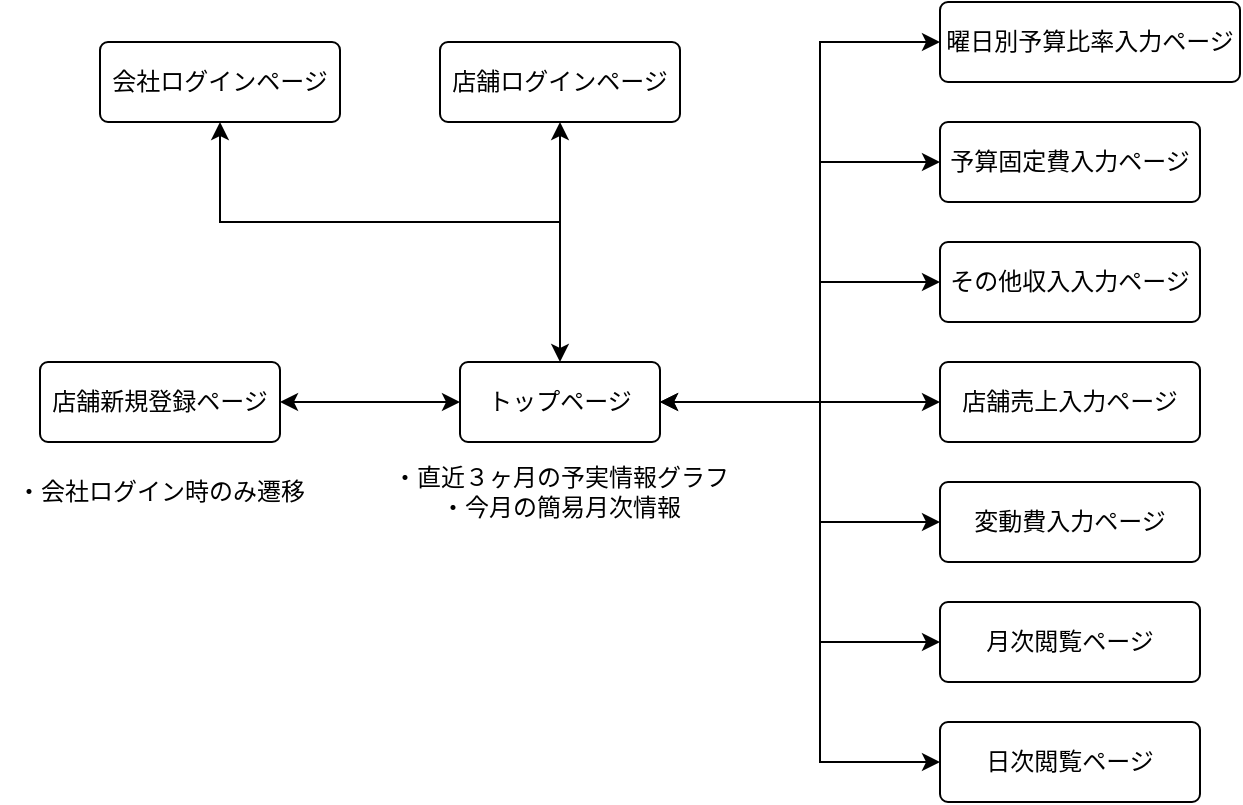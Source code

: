 <mxfile>
    <diagram id="5PzZoNoEkkq_noJI8aUy" name="ページ1">
        <mxGraphModel dx="1210" dy="736" grid="1" gridSize="10" guides="1" tooltips="1" connect="1" arrows="1" fold="1" page="1" pageScale="1" pageWidth="1169" pageHeight="827" math="0" shadow="0">
            <root>
                <mxCell id="0"/>
                <mxCell id="1" parent="0"/>
                <mxCell id="9" style="edgeStyle=none;html=1;exitX=0;exitY=0.5;exitDx=0;exitDy=0;entryX=1;entryY=0.5;entryDx=0;entryDy=0;endArrow=classic;endFill=1;startArrow=classic;startFill=1;" edge="1" parent="1" source="2" target="5">
                    <mxGeometry relative="1" as="geometry">
                        <Array as="points">
                            <mxPoint x="240" y="240"/>
                        </Array>
                    </mxGeometry>
                </mxCell>
                <mxCell id="11" style="edgeStyle=none;html=1;exitX=0.5;exitY=0;exitDx=0;exitDy=0;entryX=0.5;entryY=1;entryDx=0;entryDy=0;startArrow=classic;startFill=1;endArrow=classic;endFill=1;" edge="1" parent="1" source="2" target="4">
                    <mxGeometry relative="1" as="geometry"/>
                </mxCell>
                <mxCell id="13" style="edgeStyle=none;html=1;exitX=1;exitY=0.5;exitDx=0;exitDy=0;startArrow=classic;startFill=1;endArrow=classic;endFill=1;entryX=0;entryY=0.5;entryDx=0;entryDy=0;rounded=0;" edge="1" parent="1" source="2" target="12">
                    <mxGeometry relative="1" as="geometry">
                        <mxPoint x="460" y="80" as="targetPoint"/>
                        <Array as="points">
                            <mxPoint x="460" y="240"/>
                            <mxPoint x="460" y="120"/>
                        </Array>
                    </mxGeometry>
                </mxCell>
                <mxCell id="2" value="トップページ" style="rounded=1;arcSize=10;whiteSpace=wrap;html=1;align=center;" parent="1" vertex="1">
                    <mxGeometry x="280" y="220" width="100" height="40" as="geometry"/>
                </mxCell>
                <mxCell id="3" value="・直近３ヶ月の予実情報グラフ&lt;br&gt;・今月の簡易月次情報　　　　" style="text;html=1;align=center;verticalAlign=middle;resizable=0;points=[];autosize=1;strokeColor=none;" vertex="1" parent="1">
                    <mxGeometry x="240" y="270" width="180" height="30" as="geometry"/>
                </mxCell>
                <mxCell id="4" value="店舗ログインページ" style="rounded=1;arcSize=10;whiteSpace=wrap;html=1;align=center;" vertex="1" parent="1">
                    <mxGeometry x="270" y="60" width="120" height="40" as="geometry"/>
                </mxCell>
                <mxCell id="5" value="店舗新規登録ページ" style="rounded=1;arcSize=10;whiteSpace=wrap;html=1;align=center;" vertex="1" parent="1">
                    <mxGeometry x="70" y="220" width="120" height="40" as="geometry"/>
                </mxCell>
                <mxCell id="7" value="・会社ログイン時のみ遷移" style="text;html=1;align=center;verticalAlign=middle;resizable=0;points=[];autosize=1;strokeColor=none;" vertex="1" parent="1">
                    <mxGeometry x="50" y="275" width="160" height="20" as="geometry"/>
                </mxCell>
                <mxCell id="12" value="予算固定費入力ページ" style="rounded=1;arcSize=10;whiteSpace=wrap;html=1;align=center;" vertex="1" parent="1">
                    <mxGeometry x="520" y="100" width="130" height="40" as="geometry"/>
                </mxCell>
                <mxCell id="18" style="edgeStyle=none;rounded=0;html=1;exitX=0;exitY=0.5;exitDx=0;exitDy=0;entryX=1;entryY=0.5;entryDx=0;entryDy=0;startArrow=classic;startFill=1;endArrow=classic;endFill=1;" edge="1" parent="1" source="17" target="2">
                    <mxGeometry relative="1" as="geometry"/>
                </mxCell>
                <mxCell id="17" value="店舗売上入力ページ" style="rounded=1;arcSize=10;whiteSpace=wrap;html=1;align=center;" vertex="1" parent="1">
                    <mxGeometry x="520" y="220" width="130" height="40" as="geometry"/>
                </mxCell>
                <mxCell id="28" style="edgeStyle=none;rounded=0;html=1;exitX=0;exitY=0.5;exitDx=0;exitDy=0;startArrow=classic;startFill=1;endArrow=none;endFill=0;" edge="1" parent="1" source="19">
                    <mxGeometry relative="1" as="geometry">
                        <mxPoint x="460" y="300" as="targetPoint"/>
                    </mxGeometry>
                </mxCell>
                <mxCell id="19" value="変動費入力ページ" style="rounded=1;arcSize=10;whiteSpace=wrap;html=1;align=center;" vertex="1" parent="1">
                    <mxGeometry x="520" y="280" width="130" height="40" as="geometry"/>
                </mxCell>
                <mxCell id="21" style="edgeStyle=none;rounded=0;html=1;exitX=0;exitY=0.5;exitDx=0;exitDy=0;startArrow=classic;startFill=1;endArrow=none;endFill=0;" edge="1" parent="1" source="20">
                    <mxGeometry relative="1" as="geometry">
                        <mxPoint x="460" y="180" as="targetPoint"/>
                        <Array as="points">
                            <mxPoint x="460" y="60"/>
                            <mxPoint x="460" y="130"/>
                        </Array>
                    </mxGeometry>
                </mxCell>
                <mxCell id="20" value="曜日別予算比率入力ページ" style="rounded=1;arcSize=10;whiteSpace=wrap;html=1;align=center;" vertex="1" parent="1">
                    <mxGeometry x="520" y="40" width="150" height="40" as="geometry"/>
                </mxCell>
                <mxCell id="27" style="edgeStyle=none;rounded=0;html=1;exitX=0;exitY=0.5;exitDx=0;exitDy=0;startArrow=classic;startFill=1;endArrow=none;endFill=0;" edge="1" parent="1" source="22">
                    <mxGeometry relative="1" as="geometry">
                        <mxPoint x="460" y="180" as="targetPoint"/>
                    </mxGeometry>
                </mxCell>
                <mxCell id="22" value="その他収入入力ページ" style="rounded=1;arcSize=10;whiteSpace=wrap;html=1;align=center;" vertex="1" parent="1">
                    <mxGeometry x="520" y="160" width="130" height="40" as="geometry"/>
                </mxCell>
                <mxCell id="24" style="edgeStyle=none;rounded=0;html=1;exitX=0.5;exitY=1;exitDx=0;exitDy=0;startArrow=classic;startFill=1;endArrow=none;endFill=0;" edge="1" parent="1" source="23">
                    <mxGeometry relative="1" as="geometry">
                        <mxPoint x="330" y="150" as="targetPoint"/>
                        <Array as="points">
                            <mxPoint x="160" y="150"/>
                        </Array>
                    </mxGeometry>
                </mxCell>
                <mxCell id="23" value="会社ログインページ" style="rounded=1;arcSize=10;whiteSpace=wrap;html=1;align=center;" vertex="1" parent="1">
                    <mxGeometry x="100" y="60" width="120" height="40" as="geometry"/>
                </mxCell>
                <mxCell id="29" style="edgeStyle=none;rounded=0;html=1;exitX=0;exitY=0.5;exitDx=0;exitDy=0;startArrow=classic;startFill=1;endArrow=none;endFill=0;" edge="1" parent="1" source="25">
                    <mxGeometry relative="1" as="geometry">
                        <mxPoint x="460" y="360" as="targetPoint"/>
                    </mxGeometry>
                </mxCell>
                <mxCell id="25" value="月次閲覧ページ" style="rounded=1;arcSize=10;whiteSpace=wrap;html=1;align=center;" vertex="1" parent="1">
                    <mxGeometry x="520" y="340" width="130" height="40" as="geometry"/>
                </mxCell>
                <mxCell id="30" style="edgeStyle=none;rounded=0;html=1;exitX=0;exitY=0.5;exitDx=0;exitDy=0;startArrow=classic;startFill=1;endArrow=none;endFill=0;" edge="1" parent="1" source="26">
                    <mxGeometry relative="1" as="geometry">
                        <mxPoint x="460" y="240" as="targetPoint"/>
                        <Array as="points">
                            <mxPoint x="460" y="420"/>
                        </Array>
                    </mxGeometry>
                </mxCell>
                <mxCell id="26" value="日次閲覧ページ" style="rounded=1;arcSize=10;whiteSpace=wrap;html=1;align=center;" vertex="1" parent="1">
                    <mxGeometry x="520" y="400" width="130" height="40" as="geometry"/>
                </mxCell>
            </root>
        </mxGraphModel>
    </diagram>
</mxfile>
